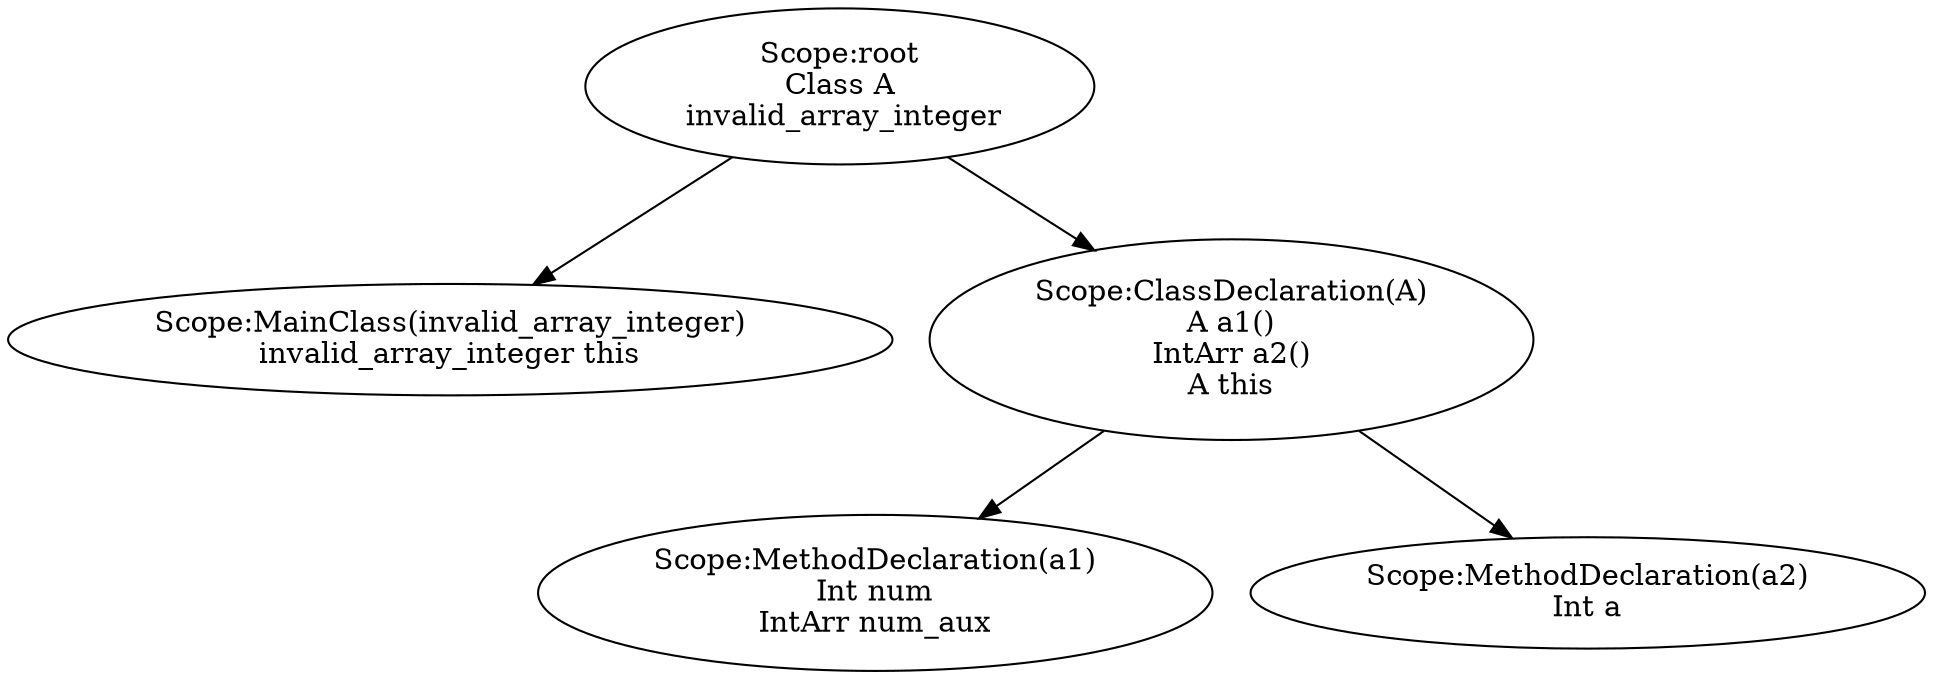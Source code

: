 digraph {
n0 [label="Scope:root
Class A
 invalid_array_integer
"];
n1 [label="Scope:MainClass(invalid_array_integer)
invalid_array_integer this
"];
n0 -> n1
n2 [label="Scope:ClassDeclaration(A)
A a1()
IntArr a2()
A this
"];
n3 [label="Scope:MethodDeclaration(a1)
Int num
IntArr num_aux
"];
n2 -> n3
n4 [label="Scope:MethodDeclaration(a2)
Int a
"];
n2 -> n4
n0 -> n2
}
